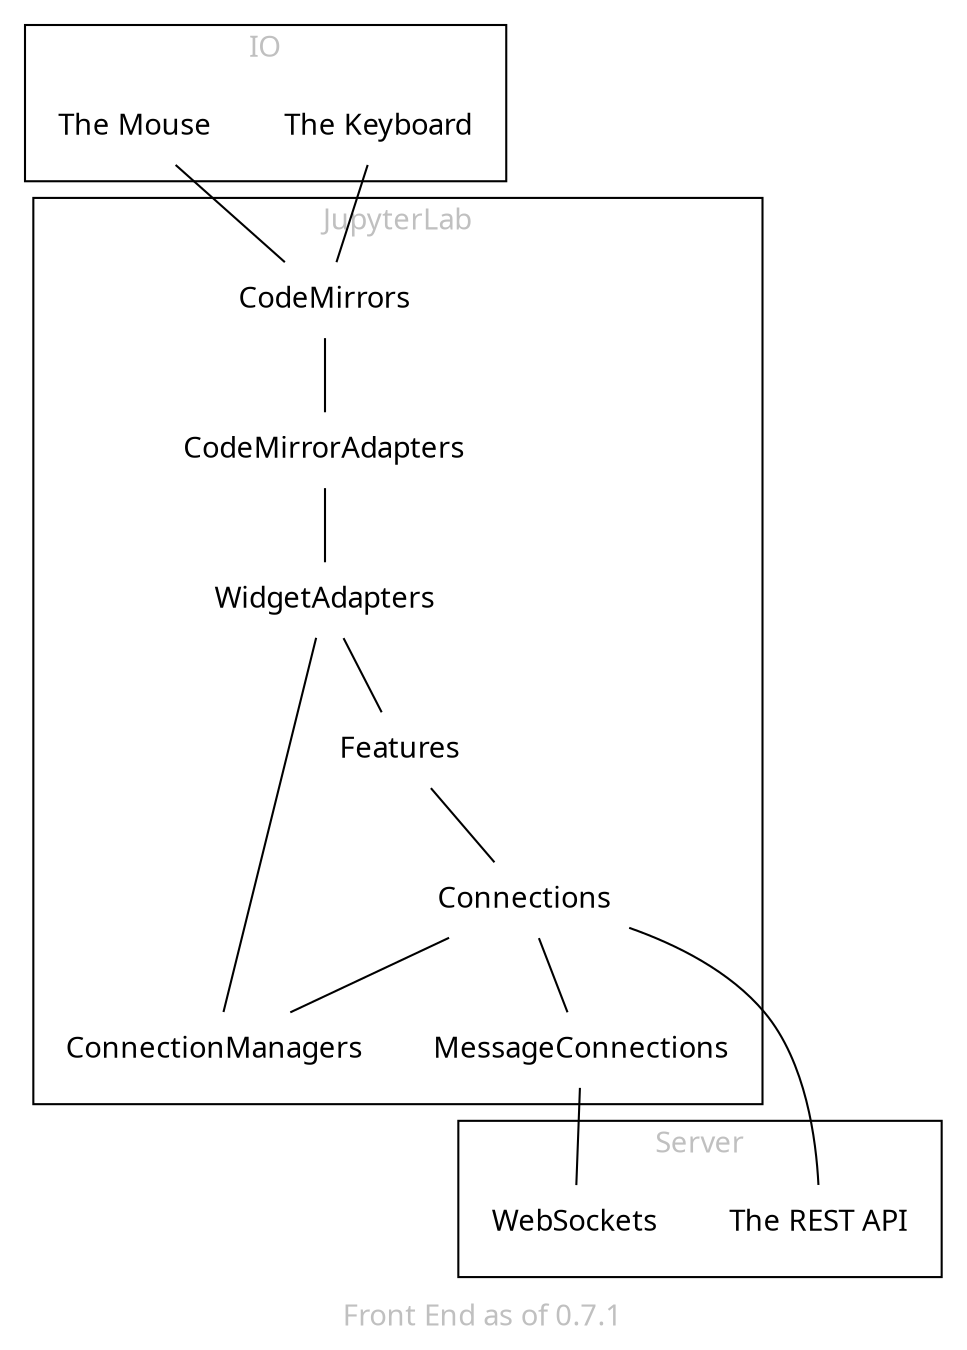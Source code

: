 graph backend {
    label="Front End as of 0.7.1"
    fontname="sans-serif" fontcolor=grey
    node[shape=none fontname="sans-serif"]
    edge[fontname="sans-serif"]
    subgraph cluster_io { label="IO"
        Keyboard[label="The Keyboard"]
        Mouse[label="The Mouse"]
    }
    subgraph cluster_server { label="Server"
        RestAPI[label="The REST API"]
        WebSockets
    }
    subgraph cluster_lab { label="JupyterLab"
        WebSockets
        ConnectionManagers
        Connections
        MessageConnections
        CodeMirrorAdapters
        WidgetAdapters
        CodeMirrors
        Features
    }
    Connections -- ConnectionManagers
    CodeMirrors -- CodeMirrorAdapters -- WidgetAdapters -- {Features ConnectionManagers}
    Features -- Connections -- RestAPI
    Connections -- MessageConnections -- WebSockets
    {Keyboard Mouse} -- CodeMirrors
}